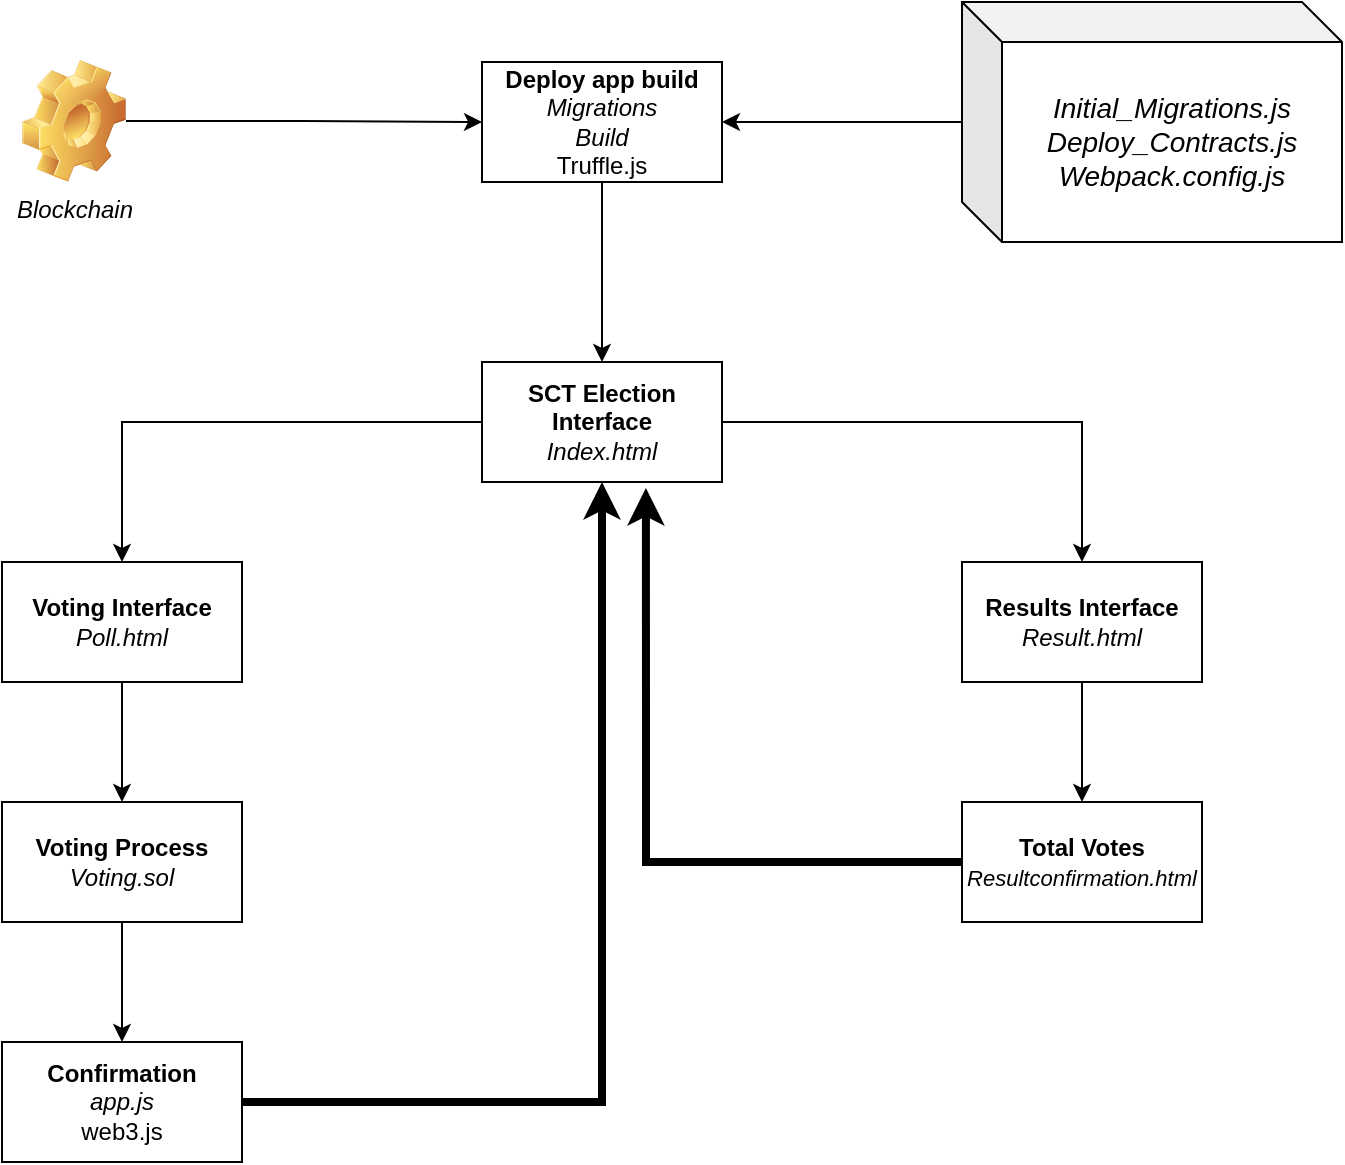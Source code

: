 <mxfile version="12.9.14" type="github"><diagram id="mpL7vyN9lBq0oJ60h8Cw" name="Page-1"><mxGraphModel dx="795" dy="466" grid="1" gridSize="10" guides="1" tooltips="1" connect="1" arrows="1" fold="1" page="1" pageScale="1" pageWidth="827" pageHeight="1169" background="none" math="0" shadow="0"><root><mxCell id="0"/><mxCell id="1" parent="0"/><mxCell id="8U7Kkq9mtmiphPJAyr60-6" style="edgeStyle=orthogonalEdgeStyle;rounded=0;orthogonalLoop=1;jettySize=auto;html=1;entryX=0.5;entryY=0;entryDx=0;entryDy=0;" parent="1" source="8U7Kkq9mtmiphPJAyr60-1" target="8U7Kkq9mtmiphPJAyr60-4" edge="1"><mxGeometry relative="1" as="geometry"/></mxCell><mxCell id="8U7Kkq9mtmiphPJAyr60-7" style="edgeStyle=orthogonalEdgeStyle;rounded=0;orthogonalLoop=1;jettySize=auto;html=1;entryX=0.5;entryY=0;entryDx=0;entryDy=0;" parent="1" source="8U7Kkq9mtmiphPJAyr60-1" target="8U7Kkq9mtmiphPJAyr60-5" edge="1"><mxGeometry relative="1" as="geometry"/></mxCell><mxCell id="8U7Kkq9mtmiphPJAyr60-1" value="&lt;b&gt;SCT Election Interface&lt;/b&gt;&lt;br&gt;&lt;i&gt;Index.html&lt;/i&gt;" style="rounded=0;whiteSpace=wrap;html=1;" parent="1" vertex="1"><mxGeometry x="320" y="260" width="120" height="60" as="geometry"/></mxCell><mxCell id="8U7Kkq9mtmiphPJAyr60-12" style="edgeStyle=orthogonalEdgeStyle;rounded=0;orthogonalLoop=1;jettySize=auto;html=1;" parent="1" source="8U7Kkq9mtmiphPJAyr60-4" target="8U7Kkq9mtmiphPJAyr60-8" edge="1"><mxGeometry relative="1" as="geometry"/></mxCell><mxCell id="8U7Kkq9mtmiphPJAyr60-4" value="&lt;b&gt;Voting Interface&lt;/b&gt;&lt;br&gt;&lt;i&gt;Poll.html&lt;/i&gt;" style="rounded=0;whiteSpace=wrap;html=1;" parent="1" vertex="1"><mxGeometry x="80" y="360" width="120" height="60" as="geometry"/></mxCell><mxCell id="8U7Kkq9mtmiphPJAyr60-13" style="edgeStyle=orthogonalEdgeStyle;rounded=0;orthogonalLoop=1;jettySize=auto;html=1;" parent="1" source="8U7Kkq9mtmiphPJAyr60-5" target="8U7Kkq9mtmiphPJAyr60-11" edge="1"><mxGeometry relative="1" as="geometry"/></mxCell><mxCell id="8U7Kkq9mtmiphPJAyr60-5" value="&lt;b&gt;Results Interface&lt;/b&gt;&lt;br&gt;&lt;i&gt;Result.html&lt;/i&gt;" style="rounded=0;whiteSpace=wrap;html=1;" parent="1" vertex="1"><mxGeometry x="560" y="360" width="120" height="60" as="geometry"/></mxCell><mxCell id="8U7Kkq9mtmiphPJAyr60-19" style="edgeStyle=orthogonalEdgeStyle;rounded=0;orthogonalLoop=1;jettySize=auto;html=1;entryX=0.5;entryY=0;entryDx=0;entryDy=0;" parent="1" source="8U7Kkq9mtmiphPJAyr60-8" target="8U7Kkq9mtmiphPJAyr60-14" edge="1"><mxGeometry relative="1" as="geometry"/></mxCell><mxCell id="8U7Kkq9mtmiphPJAyr60-8" value="&lt;b&gt;Voting Process&lt;/b&gt;&lt;br&gt;&lt;i&gt;Voting.sol&lt;br&gt;&lt;/i&gt;" style="rounded=0;whiteSpace=wrap;html=1;" parent="1" vertex="1"><mxGeometry x="80" y="480" width="120" height="60" as="geometry"/></mxCell><mxCell id="8U7Kkq9mtmiphPJAyr60-10" style="edgeStyle=orthogonalEdgeStyle;rounded=0;orthogonalLoop=1;jettySize=auto;html=1;entryX=0.5;entryY=0;entryDx=0;entryDy=0;" parent="1" source="8U7Kkq9mtmiphPJAyr60-9" target="8U7Kkq9mtmiphPJAyr60-1" edge="1"><mxGeometry relative="1" as="geometry"/></mxCell><mxCell id="8U7Kkq9mtmiphPJAyr60-9" value="&lt;b&gt;Deploy app build&lt;/b&gt;&lt;br&gt;&lt;i&gt;Migrations&lt;br&gt;Build&lt;br&gt;&lt;/i&gt;Truffle.js" style="rounded=0;whiteSpace=wrap;html=1;" parent="1" vertex="1"><mxGeometry x="320" y="110" width="120" height="60" as="geometry"/></mxCell><mxCell id="8U7Kkq9mtmiphPJAyr60-28" style="edgeStyle=orthogonalEdgeStyle;rounded=0;orthogonalLoop=1;jettySize=auto;html=1;entryX=0.683;entryY=1.05;entryDx=0;entryDy=0;entryPerimeter=0;strokeWidth=4;" parent="1" source="8U7Kkq9mtmiphPJAyr60-11" target="8U7Kkq9mtmiphPJAyr60-1" edge="1"><mxGeometry relative="1" as="geometry"/></mxCell><mxCell id="8U7Kkq9mtmiphPJAyr60-11" value="&lt;b&gt;Total Votes&lt;/b&gt;&lt;br&gt;&lt;i&gt;&lt;font style=&quot;font-size: 11px&quot;&gt;Resultconfirmation.html&lt;/font&gt;&lt;/i&gt;" style="rounded=0;whiteSpace=wrap;html=1;" parent="1" vertex="1"><mxGeometry x="560" y="480" width="120" height="60" as="geometry"/></mxCell><mxCell id="8U7Kkq9mtmiphPJAyr60-20" style="edgeStyle=orthogonalEdgeStyle;orthogonalLoop=1;jettySize=auto;html=1;entryX=0.5;entryY=1;entryDx=0;entryDy=0;rounded=0;strokeWidth=4;" parent="1" source="8U7Kkq9mtmiphPJAyr60-14" target="8U7Kkq9mtmiphPJAyr60-1" edge="1"><mxGeometry relative="1" as="geometry"/></mxCell><mxCell id="8U7Kkq9mtmiphPJAyr60-14" value="&lt;b&gt;Confirmation&lt;/b&gt;&lt;br&gt;&lt;i&gt;app.js&lt;br&gt;&lt;/i&gt;web3.js" style="rounded=0;whiteSpace=wrap;html=1;" parent="1" vertex="1"><mxGeometry x="80" y="600" width="120" height="60" as="geometry"/></mxCell><mxCell id="8U7Kkq9mtmiphPJAyr60-17" style="edgeStyle=orthogonalEdgeStyle;rounded=0;orthogonalLoop=1;jettySize=auto;html=1;entryX=1;entryY=0.5;entryDx=0;entryDy=0;" parent="1" source="8U7Kkq9mtmiphPJAyr60-15" target="8U7Kkq9mtmiphPJAyr60-9" edge="1"><mxGeometry relative="1" as="geometry"/></mxCell><mxCell id="8U7Kkq9mtmiphPJAyr60-15" value="&lt;span style=&quot;font-size: 14px&quot;&gt;&lt;i&gt;Initial_Migrations.js&lt;br&gt;Deploy_Contracts.js&lt;br&gt;Webpack.config.js&lt;br&gt;&lt;/i&gt;&lt;/span&gt;" style="shape=cube;whiteSpace=wrap;html=1;boundedLbl=1;backgroundOutline=1;darkOpacity=0.05;darkOpacity2=0.1;" parent="1" vertex="1"><mxGeometry x="560" y="80" width="190" height="120" as="geometry"/></mxCell><mxCell id="8U7Kkq9mtmiphPJAyr60-34" style="edgeStyle=orthogonalEdgeStyle;rounded=0;orthogonalLoop=1;jettySize=auto;html=1;strokeWidth=1;" parent="1" source="8U7Kkq9mtmiphPJAyr60-29" target="8U7Kkq9mtmiphPJAyr60-9" edge="1"><mxGeometry relative="1" as="geometry"/></mxCell><mxCell id="8U7Kkq9mtmiphPJAyr60-29" value="&lt;i&gt;Blockchain&lt;/i&gt;" style="shape=image;html=1;verticalLabelPosition=bottom;labelBackgroundColor=#ffffff;verticalAlign=top;imageAspect=1;aspect=fixed;image=img/clipart/Gear_128x128.png" parent="1" vertex="1"><mxGeometry x="90" y="109" width="52" height="61" as="geometry"/></mxCell></root></mxGraphModel></diagram></mxfile>